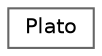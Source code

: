 digraph "Graphical Class Hierarchy"
{
 // LATEX_PDF_SIZE
  bgcolor="transparent";
  edge [fontname=Helvetica,fontsize=10,labelfontname=Helvetica,labelfontsize=10];
  node [fontname=Helvetica,fontsize=10,shape=box,height=0.2,width=0.4];
  rankdir="LR";
  Node0 [id="Node000000",label="Plato",height=0.2,width=0.4,color="grey40", fillcolor="white", style="filled",URL="$class_plato.html",tooltip="Clase que representa un plato compuesto por varios alimentos."];
}
